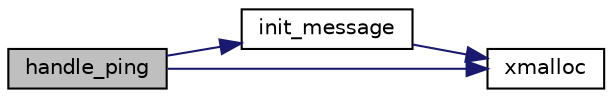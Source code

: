 digraph "handle_ping"
{
 // LATEX_PDF_SIZE
  edge [fontname="Helvetica",fontsize="10",labelfontname="Helvetica",labelfontsize="10"];
  node [fontname="Helvetica",fontsize="10",shape=record];
  rankdir="LR";
  Node1 [label="handle_ping",height=0.2,width=0.4,color="black", fillcolor="grey75", style="filled", fontcolor="black",tooltip=" "];
  Node1 -> Node2 [color="midnightblue",fontsize="10",style="solid",fontname="Helvetica"];
  Node2 [label="init_message",height=0.2,width=0.4,color="black", fillcolor="white", style="filled",URL="$message_8h.html#a2949ade165d1040b2cb63f5d680f9914",tooltip="Initializes a struct message with the param status code affected."];
  Node2 -> Node3 [color="midnightblue",fontsize="10",style="solid",fontname="Helvetica"];
  Node3 [label="xmalloc",height=0.2,width=0.4,color="black", fillcolor="white", style="filled",URL="$epoll__server_2utils_2xalloc_8c.html#a42ccfa6fc49cc4ce90cc44cd05052490",tooltip="Malloc wrapper that exit on failure."];
  Node1 -> Node3 [color="midnightblue",fontsize="10",style="solid",fontname="Helvetica"];
}
